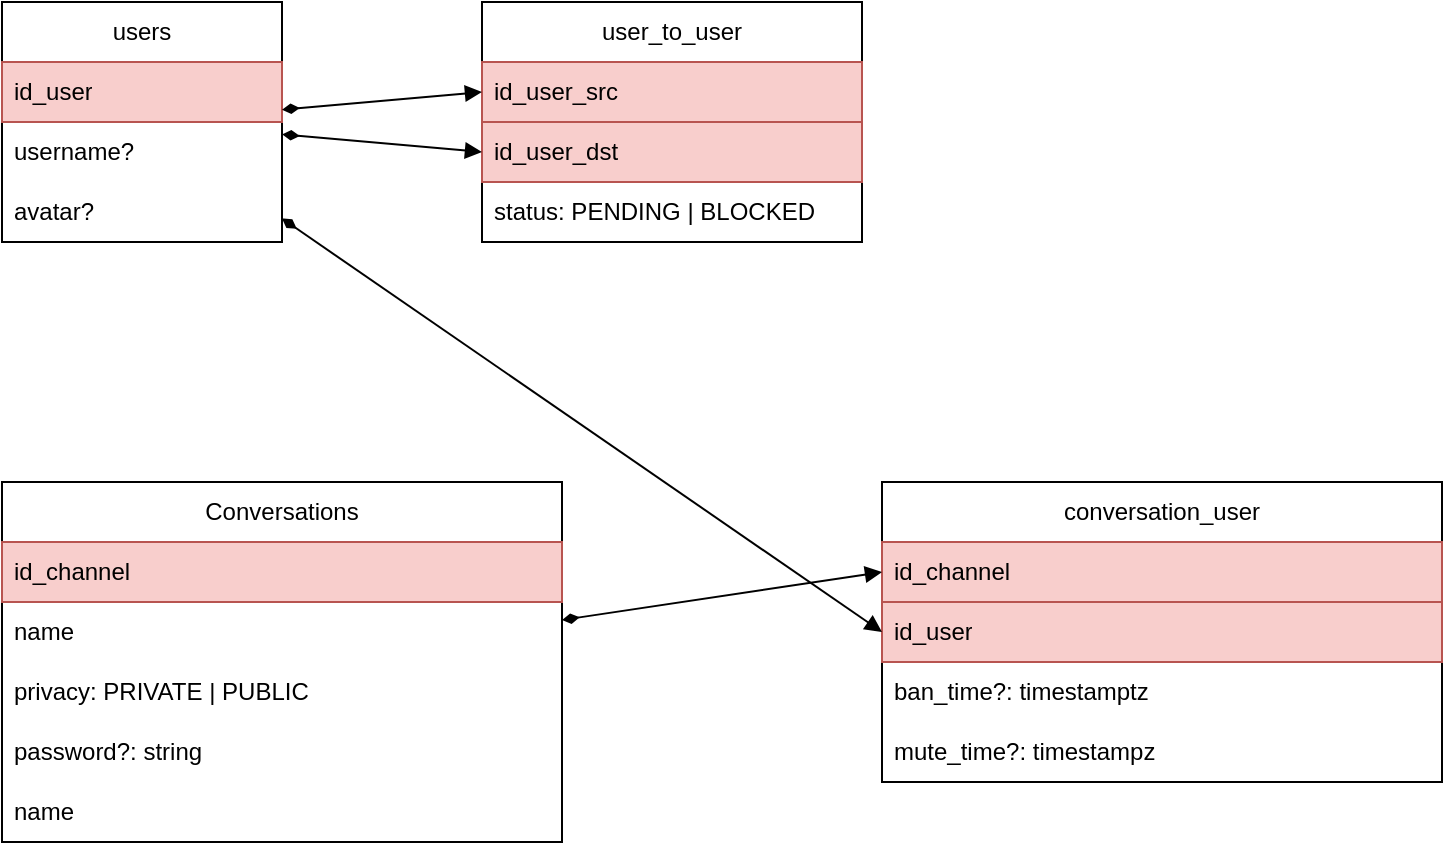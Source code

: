 <mxfile version="22.0.3" type="github">
  <diagram name="Page-1" id="zak9OanKMSeAWHgd_69M">
    <mxGraphModel dx="2074" dy="1118" grid="1" gridSize="10" guides="1" tooltips="1" connect="1" arrows="1" fold="1" page="1" pageScale="1" pageWidth="827" pageHeight="1169" math="0" shadow="0">
      <root>
        <mxCell id="0" />
        <mxCell id="1" parent="0" />
        <mxCell id="ZnVTyXGWU1d_FnDI8lm_-3" value="users" style="swimlane;fontStyle=0;childLayout=stackLayout;horizontal=1;startSize=30;horizontalStack=0;resizeParent=1;resizeParentMax=0;resizeLast=0;collapsible=1;marginBottom=0;whiteSpace=wrap;html=1;" vertex="1" parent="1">
          <mxGeometry x="40" y="80" width="140" height="120" as="geometry" />
        </mxCell>
        <mxCell id="ZnVTyXGWU1d_FnDI8lm_-6" value="id_user" style="text;strokeColor=#b85450;fillColor=#f8cecc;align=left;verticalAlign=middle;spacingLeft=4;spacingRight=4;overflow=hidden;points=[[0,0.5],[1,0.5]];portConstraint=eastwest;rotatable=0;whiteSpace=wrap;html=1;" vertex="1" parent="ZnVTyXGWU1d_FnDI8lm_-3">
          <mxGeometry y="30" width="140" height="30" as="geometry" />
        </mxCell>
        <mxCell id="ZnVTyXGWU1d_FnDI8lm_-4" value="username?" style="text;strokeColor=none;fillColor=none;align=left;verticalAlign=middle;spacingLeft=4;spacingRight=4;overflow=hidden;points=[[0,0.5],[1,0.5]];portConstraint=eastwest;rotatable=0;whiteSpace=wrap;html=1;" vertex="1" parent="ZnVTyXGWU1d_FnDI8lm_-3">
          <mxGeometry y="60" width="140" height="30" as="geometry" />
        </mxCell>
        <mxCell id="ZnVTyXGWU1d_FnDI8lm_-5" value="avatar?" style="text;strokeColor=none;fillColor=none;align=left;verticalAlign=middle;spacingLeft=4;spacingRight=4;overflow=hidden;points=[[0,0.5],[1,0.5]];portConstraint=eastwest;rotatable=0;whiteSpace=wrap;html=1;" vertex="1" parent="ZnVTyXGWU1d_FnDI8lm_-3">
          <mxGeometry y="90" width="140" height="30" as="geometry" />
        </mxCell>
        <mxCell id="ZnVTyXGWU1d_FnDI8lm_-7" value="user_to_user" style="swimlane;fontStyle=0;childLayout=stackLayout;horizontal=1;startSize=30;horizontalStack=0;resizeParent=1;resizeParentMax=0;resizeLast=0;collapsible=1;marginBottom=0;whiteSpace=wrap;html=1;" vertex="1" parent="1">
          <mxGeometry x="280" y="80" width="190" height="120" as="geometry" />
        </mxCell>
        <mxCell id="ZnVTyXGWU1d_FnDI8lm_-8" value="id_user_src" style="text;strokeColor=#b85450;fillColor=#f8cecc;align=left;verticalAlign=middle;spacingLeft=4;spacingRight=4;overflow=hidden;points=[[0,0.5],[1,0.5]];portConstraint=eastwest;rotatable=0;whiteSpace=wrap;html=1;" vertex="1" parent="ZnVTyXGWU1d_FnDI8lm_-7">
          <mxGeometry y="30" width="190" height="30" as="geometry" />
        </mxCell>
        <mxCell id="ZnVTyXGWU1d_FnDI8lm_-9" value="id_user_dst" style="text;strokeColor=#b85450;fillColor=#f8cecc;align=left;verticalAlign=middle;spacingLeft=4;spacingRight=4;overflow=hidden;points=[[0,0.5],[1,0.5]];portConstraint=eastwest;rotatable=0;whiteSpace=wrap;html=1;" vertex="1" parent="ZnVTyXGWU1d_FnDI8lm_-7">
          <mxGeometry y="60" width="190" height="30" as="geometry" />
        </mxCell>
        <mxCell id="ZnVTyXGWU1d_FnDI8lm_-10" value="status: PENDING | BLOCKED" style="text;strokeColor=none;fillColor=none;align=left;verticalAlign=middle;spacingLeft=4;spacingRight=4;overflow=hidden;points=[[0,0.5],[1,0.5]];portConstraint=eastwest;rotatable=0;whiteSpace=wrap;html=1;" vertex="1" parent="ZnVTyXGWU1d_FnDI8lm_-7">
          <mxGeometry y="90" width="190" height="30" as="geometry" />
        </mxCell>
        <mxCell id="ZnVTyXGWU1d_FnDI8lm_-11" value="" style="endArrow=block;html=1;rounded=0;endFill=1;startArrow=diamondThin;startFill=1;entryX=0;entryY=0.5;entryDx=0;entryDy=0;" edge="1" parent="1" source="ZnVTyXGWU1d_FnDI8lm_-3" target="ZnVTyXGWU1d_FnDI8lm_-8">
          <mxGeometry width="50" height="50" relative="1" as="geometry">
            <mxPoint x="390" y="590" as="sourcePoint" />
            <mxPoint x="440" y="540" as="targetPoint" />
          </mxGeometry>
        </mxCell>
        <mxCell id="ZnVTyXGWU1d_FnDI8lm_-12" value="" style="endArrow=block;html=1;rounded=0;endFill=1;startArrow=diamondThin;startFill=1;entryX=0;entryY=0.5;entryDx=0;entryDy=0;" edge="1" parent="1" source="ZnVTyXGWU1d_FnDI8lm_-3" target="ZnVTyXGWU1d_FnDI8lm_-9">
          <mxGeometry width="50" height="50" relative="1" as="geometry">
            <mxPoint x="190" y="255" as="sourcePoint" />
            <mxPoint x="290" y="255" as="targetPoint" />
          </mxGeometry>
        </mxCell>
        <mxCell id="ZnVTyXGWU1d_FnDI8lm_-13" value="Conversations" style="swimlane;fontStyle=0;childLayout=stackLayout;horizontal=1;startSize=30;horizontalStack=0;resizeParent=1;resizeParentMax=0;resizeLast=0;collapsible=1;marginBottom=0;whiteSpace=wrap;html=1;" vertex="1" parent="1">
          <mxGeometry x="40" y="320" width="280" height="180" as="geometry" />
        </mxCell>
        <mxCell id="ZnVTyXGWU1d_FnDI8lm_-14" value="id_channel" style="text;strokeColor=#b85450;fillColor=#f8cecc;align=left;verticalAlign=middle;spacingLeft=4;spacingRight=4;overflow=hidden;points=[[0,0.5],[1,0.5]];portConstraint=eastwest;rotatable=0;whiteSpace=wrap;html=1;" vertex="1" parent="ZnVTyXGWU1d_FnDI8lm_-13">
          <mxGeometry y="30" width="280" height="30" as="geometry" />
        </mxCell>
        <mxCell id="ZnVTyXGWU1d_FnDI8lm_-15" value="name" style="text;strokeColor=none;fillColor=none;align=left;verticalAlign=middle;spacingLeft=4;spacingRight=4;overflow=hidden;points=[[0,0.5],[1,0.5]];portConstraint=eastwest;rotatable=0;whiteSpace=wrap;html=1;" vertex="1" parent="ZnVTyXGWU1d_FnDI8lm_-13">
          <mxGeometry y="60" width="280" height="30" as="geometry" />
        </mxCell>
        <mxCell id="ZnVTyXGWU1d_FnDI8lm_-17" value="privacy: PRIVATE | PUBLIC" style="text;strokeColor=none;fillColor=none;align=left;verticalAlign=middle;spacingLeft=4;spacingRight=4;overflow=hidden;points=[[0,0.5],[1,0.5]];portConstraint=eastwest;rotatable=0;whiteSpace=wrap;html=1;" vertex="1" parent="ZnVTyXGWU1d_FnDI8lm_-13">
          <mxGeometry y="90" width="280" height="30" as="geometry" />
        </mxCell>
        <mxCell id="ZnVTyXGWU1d_FnDI8lm_-19" value="password?: string&amp;nbsp;" style="text;strokeColor=none;fillColor=none;align=left;verticalAlign=middle;spacingLeft=4;spacingRight=4;overflow=hidden;points=[[0,0.5],[1,0.5]];portConstraint=eastwest;rotatable=0;whiteSpace=wrap;html=1;" vertex="1" parent="ZnVTyXGWU1d_FnDI8lm_-13">
          <mxGeometry y="120" width="280" height="30" as="geometry" />
        </mxCell>
        <mxCell id="ZnVTyXGWU1d_FnDI8lm_-18" value="name" style="text;strokeColor=none;fillColor=none;align=left;verticalAlign=middle;spacingLeft=4;spacingRight=4;overflow=hidden;points=[[0,0.5],[1,0.5]];portConstraint=eastwest;rotatable=0;whiteSpace=wrap;html=1;" vertex="1" parent="ZnVTyXGWU1d_FnDI8lm_-13">
          <mxGeometry y="150" width="280" height="30" as="geometry" />
        </mxCell>
        <mxCell id="ZnVTyXGWU1d_FnDI8lm_-20" value="conversation_user" style="swimlane;fontStyle=0;childLayout=stackLayout;horizontal=1;startSize=30;horizontalStack=0;resizeParent=1;resizeParentMax=0;resizeLast=0;collapsible=1;marginBottom=0;whiteSpace=wrap;html=1;" vertex="1" parent="1">
          <mxGeometry x="480" y="320" width="280" height="150" as="geometry" />
        </mxCell>
        <mxCell id="ZnVTyXGWU1d_FnDI8lm_-21" value="id_channel" style="text;strokeColor=#b85450;fillColor=#f8cecc;align=left;verticalAlign=middle;spacingLeft=4;spacingRight=4;overflow=hidden;points=[[0,0.5],[1,0.5]];portConstraint=eastwest;rotatable=0;whiteSpace=wrap;html=1;" vertex="1" parent="ZnVTyXGWU1d_FnDI8lm_-20">
          <mxGeometry y="30" width="280" height="30" as="geometry" />
        </mxCell>
        <mxCell id="ZnVTyXGWU1d_FnDI8lm_-22" value="id_user" style="text;strokeColor=#b85450;fillColor=#f8cecc;align=left;verticalAlign=middle;spacingLeft=4;spacingRight=4;overflow=hidden;points=[[0,0.5],[1,0.5]];portConstraint=eastwest;rotatable=0;whiteSpace=wrap;html=1;" vertex="1" parent="ZnVTyXGWU1d_FnDI8lm_-20">
          <mxGeometry y="60" width="280" height="30" as="geometry" />
        </mxCell>
        <mxCell id="ZnVTyXGWU1d_FnDI8lm_-24" value="ban_time?: timestamptz" style="text;strokeColor=none;fillColor=none;align=left;verticalAlign=middle;spacingLeft=4;spacingRight=4;overflow=hidden;points=[[0,0.5],[1,0.5]];portConstraint=eastwest;rotatable=0;whiteSpace=wrap;html=1;" vertex="1" parent="ZnVTyXGWU1d_FnDI8lm_-20">
          <mxGeometry y="90" width="280" height="30" as="geometry" />
        </mxCell>
        <mxCell id="ZnVTyXGWU1d_FnDI8lm_-25" value="mute_time?: timestampz" style="text;strokeColor=none;fillColor=none;align=left;verticalAlign=middle;spacingLeft=4;spacingRight=4;overflow=hidden;points=[[0,0.5],[1,0.5]];portConstraint=eastwest;rotatable=0;whiteSpace=wrap;html=1;" vertex="1" parent="ZnVTyXGWU1d_FnDI8lm_-20">
          <mxGeometry y="120" width="280" height="30" as="geometry" />
        </mxCell>
        <mxCell id="ZnVTyXGWU1d_FnDI8lm_-26" value="" style="endArrow=block;html=1;rounded=0;endFill=1;startArrow=diamondThin;startFill=1;entryX=0;entryY=0.5;entryDx=0;entryDy=0;" edge="1" parent="1" source="ZnVTyXGWU1d_FnDI8lm_-3" target="ZnVTyXGWU1d_FnDI8lm_-22">
          <mxGeometry width="50" height="50" relative="1" as="geometry">
            <mxPoint x="190" y="156" as="sourcePoint" />
            <mxPoint x="480" y="336" as="targetPoint" />
          </mxGeometry>
        </mxCell>
        <mxCell id="ZnVTyXGWU1d_FnDI8lm_-27" value="" style="endArrow=block;html=1;rounded=0;endFill=1;startArrow=diamondThin;startFill=1;entryX=0;entryY=0.5;entryDx=0;entryDy=0;" edge="1" parent="1" source="ZnVTyXGWU1d_FnDI8lm_-13" target="ZnVTyXGWU1d_FnDI8lm_-21">
          <mxGeometry width="50" height="50" relative="1" as="geometry">
            <mxPoint x="190" y="187" as="sourcePoint" />
            <mxPoint x="490" y="346" as="targetPoint" />
          </mxGeometry>
        </mxCell>
      </root>
    </mxGraphModel>
  </diagram>
</mxfile>
